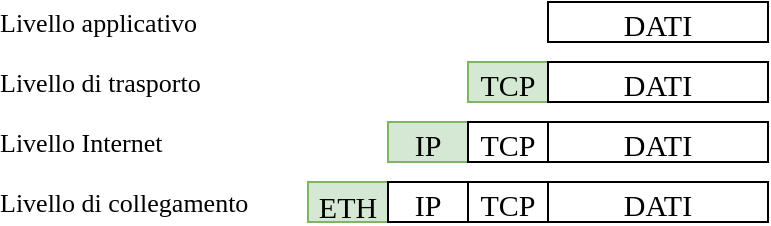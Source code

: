 <mxfile version="12.8.4" type="device"><diagram id="pwB7e2DthWSEZj3NMZDO" name="Page-1"><mxGraphModel dx="540" dy="307" grid="1" gridSize="10" guides="1" tooltips="1" connect="1" arrows="1" fold="1" page="1" pageScale="1" pageWidth="1169" pageHeight="827" background="none" math="0" shadow="0"><root><mxCell id="0"/><mxCell id="1" parent="0"/><mxCell id="dl_pL_R5XPn_UY7kCGWB-18" value="DATI" style="rounded=0;whiteSpace=wrap;html=1;fontFamily=Bahnschrift;fontSize=15;spacingTop=2;" parent="1" vertex="1"><mxGeometry x="450" y="120" width="110" height="20" as="geometry"/></mxCell><mxCell id="UdsBZlidvjEMvHpqS2C0-5" value="TCP" style="rounded=0;whiteSpace=wrap;html=1;fontFamily=Bahnschrift;fontSize=15;spacingTop=2;fillColor=#d5e8d4;strokeColor=#82b366;" parent="1" vertex="1"><mxGeometry x="410" y="150" width="40" height="20" as="geometry"/></mxCell><mxCell id="UdsBZlidvjEMvHpqS2C0-6" value="DATI" style="rounded=0;whiteSpace=wrap;html=1;fontFamily=Bahnschrift;fontSize=15;spacingTop=2;" parent="1" vertex="1"><mxGeometry x="450" y="180" width="110" height="20" as="geometry"/></mxCell><mxCell id="UdsBZlidvjEMvHpqS2C0-8" value="IP" style="rounded=0;whiteSpace=wrap;html=1;fontFamily=Bahnschrift;fontSize=15;spacingTop=2;fillColor=#d5e8d4;strokeColor=#82b366;" parent="1" vertex="1"><mxGeometry x="370" y="180" width="40" height="20" as="geometry"/></mxCell><mxCell id="UdsBZlidvjEMvHpqS2C0-4" value="DATI" style="rounded=0;whiteSpace=wrap;html=1;fontFamily=Bahnschrift;fontSize=15;spacingTop=2;" parent="1" vertex="1"><mxGeometry x="450" y="150" width="110" height="20" as="geometry"/></mxCell><mxCell id="UdsBZlidvjEMvHpqS2C0-7" value="TCP" style="rounded=0;whiteSpace=wrap;html=1;fontFamily=Bahnschrift;fontSize=15;spacingTop=2;" parent="1" vertex="1"><mxGeometry x="410" y="180" width="40" height="20" as="geometry"/></mxCell><mxCell id="UdsBZlidvjEMvHpqS2C0-12" value="DATI" style="rounded=0;whiteSpace=wrap;html=1;fontFamily=Bahnschrift;fontSize=15;spacingTop=2;" parent="1" vertex="1"><mxGeometry x="450" y="210" width="110" height="20" as="geometry"/></mxCell><mxCell id="UdsBZlidvjEMvHpqS2C0-14" value="TCP" style="rounded=0;whiteSpace=wrap;html=1;fontFamily=Bahnschrift;fontSize=15;spacingTop=2;" parent="1" vertex="1"><mxGeometry x="410" y="210" width="40" height="20" as="geometry"/></mxCell><mxCell id="UdsBZlidvjEMvHpqS2C0-15" value="ETH" style="rounded=0;whiteSpace=wrap;html=1;fontFamily=Bahnschrift;fontSize=15;spacingTop=4;fillColor=#d5e8d4;strokeColor=#82b366;" parent="1" vertex="1"><mxGeometry x="330" y="210" width="40" height="20" as="geometry"/></mxCell><mxCell id="UdsBZlidvjEMvHpqS2C0-13" value="IP" style="rounded=0;whiteSpace=wrap;html=1;fontFamily=Bahnschrift;fontSize=15;spacingTop=2;" parent="1" vertex="1"><mxGeometry x="370" y="210" width="40" height="20" as="geometry"/></mxCell><mxCell id="rGgUDTrLy1V10K4LTkyz-1" value="Livello applicativo" style="text;html=1;resizable=0;points=[];align=left;verticalAlign=middle;labelBackgroundColor=#ffffff;fontSize=13;fontFamily=Bahnschrift;" vertex="1" connectable="0" parent="1"><mxGeometry x="220" y="140" as="geometry"><mxPoint x="-46" y="-10" as="offset"/></mxGeometry></mxCell><mxCell id="rGgUDTrLy1V10K4LTkyz-2" value="Livello di trasporto" style="text;html=1;resizable=0;points=[];align=left;verticalAlign=middle;labelBackgroundColor=#ffffff;fontSize=13;fontFamily=Bahnschrift;" vertex="1" connectable="0" parent="1"><mxGeometry x="220" y="170" as="geometry"><mxPoint x="-46" y="-10" as="offset"/></mxGeometry></mxCell><mxCell id="rGgUDTrLy1V10K4LTkyz-3" value="Livello Internet" style="text;html=1;resizable=0;points=[];align=left;verticalAlign=middle;labelBackgroundColor=#ffffff;fontSize=13;fontFamily=Bahnschrift;" vertex="1" connectable="0" parent="1"><mxGeometry x="220" y="200" as="geometry"><mxPoint x="-46" y="-10" as="offset"/></mxGeometry></mxCell><mxCell id="rGgUDTrLy1V10K4LTkyz-4" value="Livello di collegamento" style="text;html=1;resizable=0;points=[];align=left;verticalAlign=middle;labelBackgroundColor=#ffffff;fontSize=13;fontFamily=Bahnschrift;" vertex="1" connectable="0" parent="1"><mxGeometry x="220" y="230" as="geometry"><mxPoint x="-46" y="-10" as="offset"/></mxGeometry></mxCell></root></mxGraphModel></diagram></mxfile>